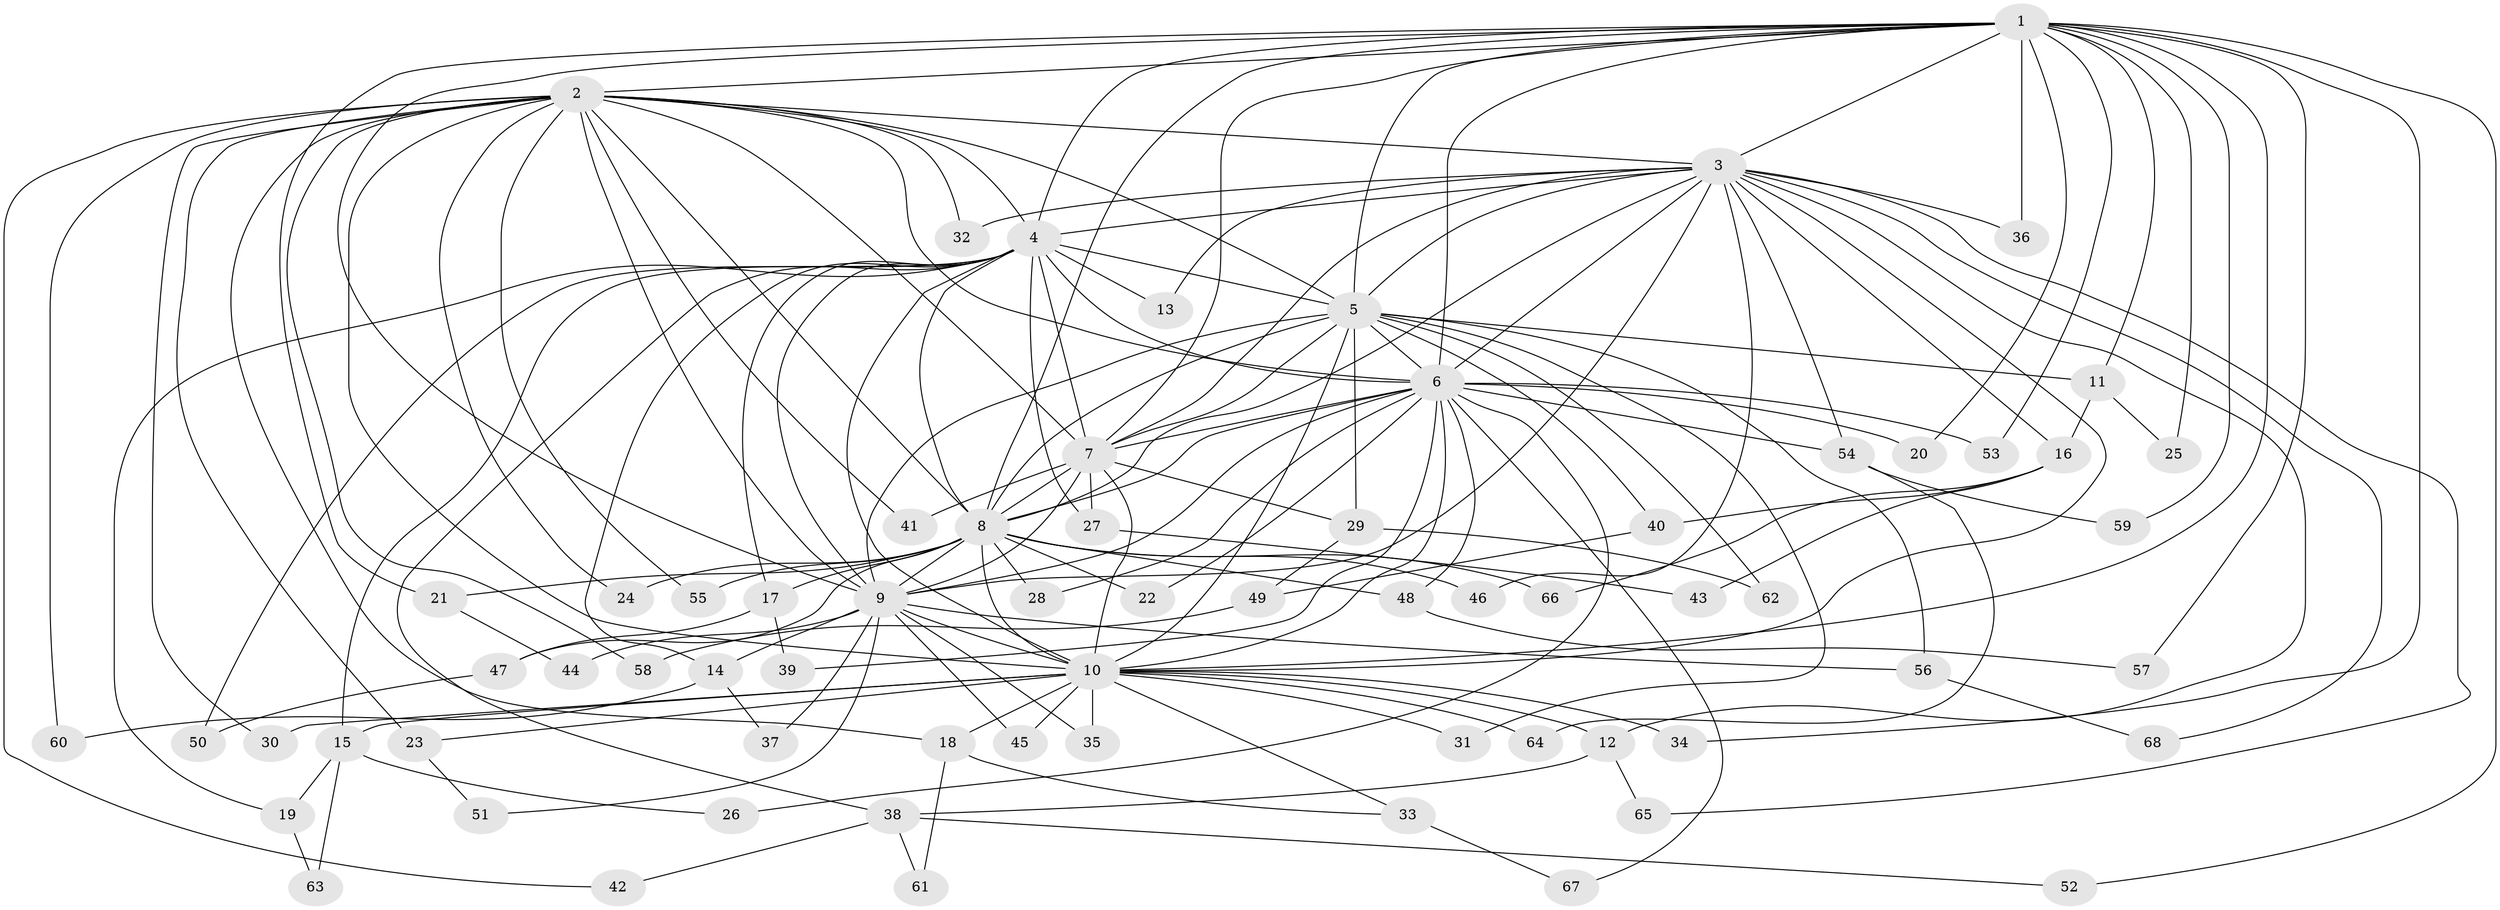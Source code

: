 // Generated by graph-tools (version 1.1) at 2025/13/03/09/25 04:13:58]
// undirected, 68 vertices, 161 edges
graph export_dot {
graph [start="1"]
  node [color=gray90,style=filled];
  1;
  2;
  3;
  4;
  5;
  6;
  7;
  8;
  9;
  10;
  11;
  12;
  13;
  14;
  15;
  16;
  17;
  18;
  19;
  20;
  21;
  22;
  23;
  24;
  25;
  26;
  27;
  28;
  29;
  30;
  31;
  32;
  33;
  34;
  35;
  36;
  37;
  38;
  39;
  40;
  41;
  42;
  43;
  44;
  45;
  46;
  47;
  48;
  49;
  50;
  51;
  52;
  53;
  54;
  55;
  56;
  57;
  58;
  59;
  60;
  61;
  62;
  63;
  64;
  65;
  66;
  67;
  68;
  1 -- 2;
  1 -- 3;
  1 -- 4;
  1 -- 5;
  1 -- 6;
  1 -- 7;
  1 -- 8;
  1 -- 9;
  1 -- 10;
  1 -- 11;
  1 -- 20;
  1 -- 21;
  1 -- 25;
  1 -- 34;
  1 -- 36;
  1 -- 52;
  1 -- 53;
  1 -- 57;
  1 -- 59;
  2 -- 3;
  2 -- 4;
  2 -- 5;
  2 -- 6;
  2 -- 7;
  2 -- 8;
  2 -- 9;
  2 -- 10;
  2 -- 18;
  2 -- 23;
  2 -- 24;
  2 -- 30;
  2 -- 32;
  2 -- 41;
  2 -- 42;
  2 -- 55;
  2 -- 58;
  2 -- 60;
  3 -- 4;
  3 -- 5;
  3 -- 6;
  3 -- 7;
  3 -- 8;
  3 -- 9;
  3 -- 10;
  3 -- 12;
  3 -- 13;
  3 -- 16;
  3 -- 32;
  3 -- 36;
  3 -- 46;
  3 -- 54;
  3 -- 65;
  3 -- 68;
  4 -- 5;
  4 -- 6;
  4 -- 7;
  4 -- 8;
  4 -- 9;
  4 -- 10;
  4 -- 13;
  4 -- 14;
  4 -- 15;
  4 -- 17;
  4 -- 19;
  4 -- 27;
  4 -- 38;
  4 -- 50;
  5 -- 6;
  5 -- 7;
  5 -- 8;
  5 -- 9;
  5 -- 10;
  5 -- 11;
  5 -- 29;
  5 -- 31;
  5 -- 40;
  5 -- 56;
  5 -- 62;
  6 -- 7;
  6 -- 8;
  6 -- 9;
  6 -- 10;
  6 -- 20;
  6 -- 22;
  6 -- 26;
  6 -- 28;
  6 -- 39;
  6 -- 48;
  6 -- 53;
  6 -- 54;
  6 -- 67;
  7 -- 8;
  7 -- 9;
  7 -- 10;
  7 -- 27;
  7 -- 29;
  7 -- 41;
  8 -- 9;
  8 -- 10;
  8 -- 17;
  8 -- 21;
  8 -- 22;
  8 -- 24;
  8 -- 28;
  8 -- 46;
  8 -- 47;
  8 -- 48;
  8 -- 55;
  8 -- 66;
  9 -- 10;
  9 -- 14;
  9 -- 35;
  9 -- 37;
  9 -- 44;
  9 -- 45;
  9 -- 51;
  9 -- 56;
  10 -- 12;
  10 -- 15;
  10 -- 18;
  10 -- 23;
  10 -- 30;
  10 -- 31;
  10 -- 33;
  10 -- 34;
  10 -- 35;
  10 -- 45;
  10 -- 64;
  11 -- 16;
  11 -- 25;
  12 -- 38;
  12 -- 65;
  14 -- 37;
  14 -- 60;
  15 -- 19;
  15 -- 26;
  15 -- 63;
  16 -- 40;
  16 -- 43;
  16 -- 66;
  17 -- 39;
  17 -- 47;
  18 -- 33;
  18 -- 61;
  19 -- 63;
  21 -- 44;
  23 -- 51;
  27 -- 43;
  29 -- 49;
  29 -- 62;
  33 -- 67;
  38 -- 42;
  38 -- 52;
  38 -- 61;
  40 -- 49;
  47 -- 50;
  48 -- 57;
  49 -- 58;
  54 -- 59;
  54 -- 64;
  56 -- 68;
}

